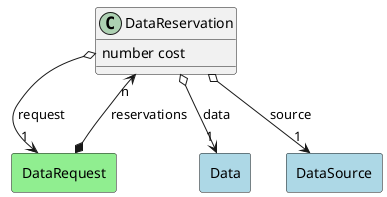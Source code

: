 @startuml

class "DataReservation" as Model {
 number cost

 
}

rectangle "Data" as Data #lightblue {
}

Model o--> "1" Data : data


rectangle "DataSource" as DataSource #lightblue {
}

Model o--> "1" DataSource : source


rectangle "DataRequest" as DataRequest #lightblue {
}

Model o--> "1" DataRequest : request




    rectangle "DataRequest" as DataRequest #lightgreen {
    }
    
        DataRequest   *--> "n" Model : "reservations"
    

@enduml
